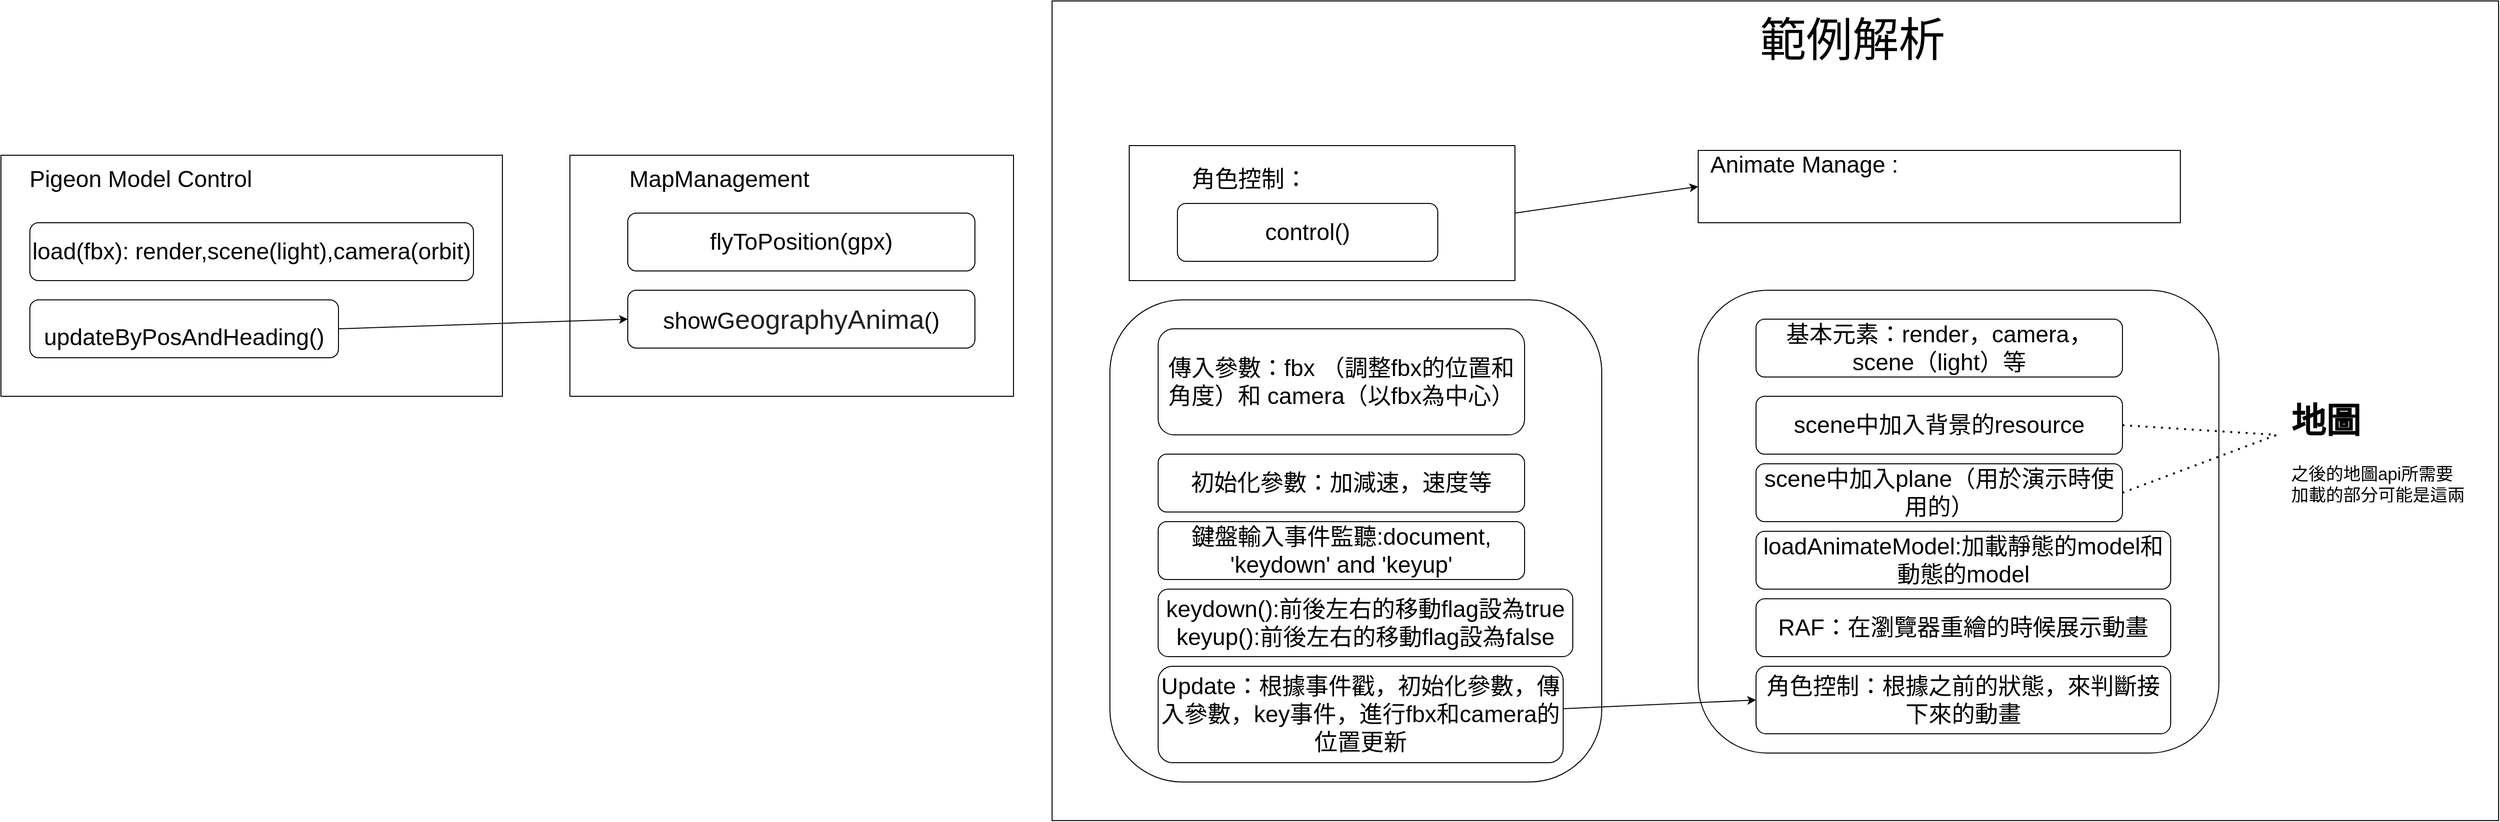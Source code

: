 <mxfile version="16.2.4" type="github">
  <diagram id="fyQrKz5auvrFIGhkpI8U" name="Page-1">
    <mxGraphModel dx="2033" dy="1726" grid="1" gridSize="10" guides="1" tooltips="1" connect="1" arrows="1" fold="1" page="1" pageScale="1" pageWidth="827" pageHeight="1169" math="0" shadow="0">
      <root>
        <mxCell id="0" />
        <mxCell id="1" parent="0" />
        <mxCell id="2-K_Tw0PUWUezouPCphK-6" value="" style="rounded=0;whiteSpace=wrap;html=1;fontSize=24;" vertex="1" parent="1">
          <mxGeometry x="950" y="-120" width="1500" height="850" as="geometry" />
        </mxCell>
        <mxCell id="6mqD8wPEJrqNIR5_obbD-1" value="" style="rounded=0;whiteSpace=wrap;html=1;" parent="1" vertex="1">
          <mxGeometry x="-140" y="40" width="520" height="250" as="geometry" />
        </mxCell>
        <mxCell id="6mqD8wPEJrqNIR5_obbD-2" value="&lt;span style=&quot;font-size: 24px&quot;&gt;Pigeon Model Control&lt;/span&gt;" style="text;html=1;strokeColor=none;fillColor=none;align=center;verticalAlign=middle;whiteSpace=wrap;rounded=0;" parent="1" vertex="1">
          <mxGeometry x="-130" y="40" width="270" height="50" as="geometry" />
        </mxCell>
        <mxCell id="6mqD8wPEJrqNIR5_obbD-3" value="" style="rounded=0;whiteSpace=wrap;html=1;fontSize=24;" parent="1" vertex="1">
          <mxGeometry x="450" y="40" width="460" height="250" as="geometry" />
        </mxCell>
        <mxCell id="6mqD8wPEJrqNIR5_obbD-4" value="&lt;font style=&quot;font-size: 24px&quot;&gt;MapManagement&lt;/font&gt;" style="text;html=1;strokeColor=none;fillColor=none;align=center;verticalAlign=middle;whiteSpace=wrap;rounded=0;" parent="1" vertex="1">
          <mxGeometry x="470" y="40" width="270" height="50" as="geometry" />
        </mxCell>
        <mxCell id="6mqD8wPEJrqNIR5_obbD-6" value="load(fbx): render,scene(light),camera(orbit)" style="rounded=1;whiteSpace=wrap;html=1;fontSize=24;" parent="1" vertex="1">
          <mxGeometry x="-110" y="110" width="460" height="60" as="geometry" />
        </mxCell>
        <mxCell id="6mqD8wPEJrqNIR5_obbD-7" value="flyToPosition(gpx)" style="rounded=1;whiteSpace=wrap;html=1;fontSize=24;" parent="1" vertex="1">
          <mxGeometry x="510" y="100" width="360" height="60" as="geometry" />
        </mxCell>
        <mxCell id="6mqD8wPEJrqNIR5_obbD-8" value="showG&lt;span style=&quot;color: rgb(32 , 33 , 36) ; font-family: inherit ; font-size: 28px ; text-align: left&quot;&gt;eographyAnima&lt;/span&gt;&lt;span&gt;()&lt;/span&gt;" style="rounded=1;whiteSpace=wrap;html=1;fontSize=24;" parent="1" vertex="1">
          <mxGeometry x="510" y="180" width="360" height="60" as="geometry" />
        </mxCell>
        <mxCell id="F0Qw645GiMkfHCu8SPl7-1" value="" style="rounded=1;whiteSpace=wrap;html=1;" parent="1" vertex="1">
          <mxGeometry x="1620" y="180" width="540" height="480" as="geometry" />
        </mxCell>
        <mxCell id="F0Qw645GiMkfHCu8SPl7-2" value="&lt;font style=&quot;font-size: 24px&quot;&gt;基本元素：render，camera，scene（light）等&lt;/font&gt;" style="rounded=1;whiteSpace=wrap;html=1;" parent="1" vertex="1">
          <mxGeometry x="1680" y="210" width="380" height="60" as="geometry" />
        </mxCell>
        <mxCell id="F0Qw645GiMkfHCu8SPl7-3" value="&lt;font style=&quot;font-size: 24px&quot;&gt;scene中加入背景的resource&lt;/font&gt;" style="rounded=1;whiteSpace=wrap;html=1;fontSize=18;" parent="1" vertex="1">
          <mxGeometry x="1680" y="290" width="380" height="60" as="geometry" />
        </mxCell>
        <mxCell id="F0Qw645GiMkfHCu8SPl7-4" value="&lt;font style=&quot;font-size: 24px&quot;&gt;scene中加入plane（用於演示時使用的）&lt;/font&gt;" style="rounded=1;whiteSpace=wrap;html=1;fontSize=18;" parent="1" vertex="1">
          <mxGeometry x="1680" y="360" width="380" height="60" as="geometry" />
        </mxCell>
        <mxCell id="F0Qw645GiMkfHCu8SPl7-7" value="" style="endArrow=none;dashed=1;html=1;dashPattern=1 3;strokeWidth=2;rounded=0;fontSize=18;exitX=1;exitY=0.5;exitDx=0;exitDy=0;" parent="1" source="F0Qw645GiMkfHCu8SPl7-3" edge="1">
          <mxGeometry width="50" height="50" relative="1" as="geometry">
            <mxPoint x="2180" y="420" as="sourcePoint" />
            <mxPoint x="2220" y="330" as="targetPoint" />
          </mxGeometry>
        </mxCell>
        <mxCell id="F0Qw645GiMkfHCu8SPl7-8" value="" style="endArrow=none;dashed=1;html=1;dashPattern=1 3;strokeWidth=2;rounded=0;fontSize=18;exitX=1;exitY=0.5;exitDx=0;exitDy=0;" parent="1" source="F0Qw645GiMkfHCu8SPl7-4" edge="1">
          <mxGeometry width="50" height="50" relative="1" as="geometry">
            <mxPoint x="2180" y="420" as="sourcePoint" />
            <mxPoint x="2220" y="330" as="targetPoint" />
          </mxGeometry>
        </mxCell>
        <mxCell id="F0Qw645GiMkfHCu8SPl7-9" value="&lt;h1&gt;地圖&lt;/h1&gt;&lt;div&gt;之後的地圖api所需要加載的部分可能是這兩個中的一個&lt;/div&gt;" style="text;html=1;strokeColor=none;fillColor=none;spacing=5;spacingTop=-20;whiteSpace=wrap;overflow=hidden;rounded=0;fontSize=18;" parent="1" vertex="1">
          <mxGeometry x="2230" y="280" width="190" height="120" as="geometry" />
        </mxCell>
        <mxCell id="F0Qw645GiMkfHCu8SPl7-10" value="&lt;font style=&quot;font-size: 24px&quot;&gt;loadAnimateModel:加載靜態的model和動態的model&lt;/font&gt;" style="rounded=1;whiteSpace=wrap;html=1;fontSize=18;" parent="1" vertex="1">
          <mxGeometry x="1680" y="430" width="430" height="60" as="geometry" />
        </mxCell>
        <mxCell id="F0Qw645GiMkfHCu8SPl7-11" value="&lt;font style=&quot;font-size: 24px&quot;&gt;RAF：在瀏覽器重繪的時候展示動畫&lt;/font&gt;" style="rounded=1;whiteSpace=wrap;html=1;fontSize=18;" parent="1" vertex="1">
          <mxGeometry x="1680" y="500" width="430" height="60" as="geometry" />
        </mxCell>
        <mxCell id="F0Qw645GiMkfHCu8SPl7-12" value="&lt;font style=&quot;font-size: 24px&quot;&gt;角色控制：根據之前的狀態，來判斷接下來的動畫&lt;/font&gt;" style="rounded=1;whiteSpace=wrap;html=1;fontSize=18;" parent="1" vertex="1">
          <mxGeometry x="1680" y="570" width="430" height="70" as="geometry" />
        </mxCell>
        <mxCell id="F0Qw645GiMkfHCu8SPl7-14" value="" style="rounded=0;whiteSpace=wrap;html=1;fontSize=18;" parent="1" vertex="1">
          <mxGeometry x="1030" y="30" width="400" height="140" as="geometry" />
        </mxCell>
        <mxCell id="F0Qw645GiMkfHCu8SPl7-15" value="&lt;font style=&quot;font-size: 24px&quot;&gt;角色控制：&lt;/font&gt;" style="text;html=1;strokeColor=none;fillColor=none;align=center;verticalAlign=middle;whiteSpace=wrap;rounded=0;fontSize=18;" parent="1" vertex="1">
          <mxGeometry x="1050" y="50" width="210" height="30" as="geometry" />
        </mxCell>
        <mxCell id="F0Qw645GiMkfHCu8SPl7-16" value="&lt;font style=&quot;font-size: 24px&quot;&gt;control()&lt;/font&gt;" style="rounded=1;whiteSpace=wrap;html=1;fontSize=18;" parent="1" vertex="1">
          <mxGeometry x="1080" y="90" width="270" height="60" as="geometry" />
        </mxCell>
        <mxCell id="F0Qw645GiMkfHCu8SPl7-17" value="" style="rounded=0;whiteSpace=wrap;html=1;fontSize=18;" parent="1" vertex="1">
          <mxGeometry x="1620" y="35" width="500" height="75" as="geometry" />
        </mxCell>
        <mxCell id="F0Qw645GiMkfHCu8SPl7-18" value="&lt;font style=&quot;font-size: 24px&quot;&gt;Animate Manage :&lt;/font&gt;" style="text;html=1;strokeColor=none;fillColor=none;align=center;verticalAlign=middle;whiteSpace=wrap;rounded=0;fontSize=18;" parent="1" vertex="1">
          <mxGeometry x="1620" y="35" width="220" height="30" as="geometry" />
        </mxCell>
        <mxCell id="F0Qw645GiMkfHCu8SPl7-19" value="" style="endArrow=classic;html=1;rounded=0;fontSize=24;exitX=1;exitY=0.5;exitDx=0;exitDy=0;entryX=0;entryY=0.5;entryDx=0;entryDy=0;" parent="1" source="F0Qw645GiMkfHCu8SPl7-14" target="F0Qw645GiMkfHCu8SPl7-17" edge="1">
          <mxGeometry width="50" height="50" relative="1" as="geometry">
            <mxPoint x="1790" y="310" as="sourcePoint" />
            <mxPoint x="1840" y="260" as="targetPoint" />
          </mxGeometry>
        </mxCell>
        <mxCell id="F0Qw645GiMkfHCu8SPl7-20" value="" style="rounded=1;whiteSpace=wrap;html=1;fontSize=24;" parent="1" vertex="1">
          <mxGeometry x="1010" y="190" width="510" height="500" as="geometry" />
        </mxCell>
        <mxCell id="F0Qw645GiMkfHCu8SPl7-21" value="初始化參數：加減速，速度等" style="rounded=1;whiteSpace=wrap;html=1;fontSize=24;" parent="1" vertex="1">
          <mxGeometry x="1060" y="350" width="380" height="60" as="geometry" />
        </mxCell>
        <mxCell id="F0Qw645GiMkfHCu8SPl7-22" value="鍵盤輸入事件監聽:document, &#39;keydown&#39; and &#39;keyup&#39;" style="rounded=1;whiteSpace=wrap;html=1;fontSize=24;" parent="1" vertex="1">
          <mxGeometry x="1060" y="420" width="380" height="60" as="geometry" />
        </mxCell>
        <mxCell id="F0Qw645GiMkfHCu8SPl7-24" value="keydown():前後左右的移動flag設為true&lt;br&gt;keyup():前後左右的移動flag設為false" style="rounded=1;whiteSpace=wrap;html=1;fontSize=24;" parent="1" vertex="1">
          <mxGeometry x="1060" y="490" width="430" height="70" as="geometry" />
        </mxCell>
        <mxCell id="2-K_Tw0PUWUezouPCphK-1" value="&lt;font style=&quot;font-size: 24px&quot;&gt;傳入參數：fbx （調整fbx的位置和角度）和 camera（以fbx為中心）&lt;/font&gt;" style="rounded=1;whiteSpace=wrap;html=1;" vertex="1" parent="1">
          <mxGeometry x="1060" y="220" width="380" height="110" as="geometry" />
        </mxCell>
        <mxCell id="2-K_Tw0PUWUezouPCphK-2" value="Update：根據事件戳，初始化參數，傳入參數，key事件，進行fbx和camera的位置更新" style="rounded=1;whiteSpace=wrap;html=1;fontSize=24;" vertex="1" parent="1">
          <mxGeometry x="1060" y="570" width="420" height="100" as="geometry" />
        </mxCell>
        <mxCell id="2-K_Tw0PUWUezouPCphK-3" value="" style="endArrow=classic;html=1;rounded=0;fontSize=24;exitX=1.001;exitY=0.44;exitDx=0;exitDy=0;exitPerimeter=0;entryX=0;entryY=0.5;entryDx=0;entryDy=0;" edge="1" parent="1" source="2-K_Tw0PUWUezouPCphK-2" target="F0Qw645GiMkfHCu8SPl7-12">
          <mxGeometry width="50" height="50" relative="1" as="geometry">
            <mxPoint x="1480" y="470" as="sourcePoint" />
            <mxPoint x="1530" y="420" as="targetPoint" />
          </mxGeometry>
        </mxCell>
        <mxCell id="2-K_Tw0PUWUezouPCphK-7" value="&lt;font style=&quot;font-size: 48px&quot;&gt;範例解析&lt;/font&gt;" style="text;html=1;strokeColor=none;fillColor=none;align=center;verticalAlign=middle;whiteSpace=wrap;rounded=0;fontSize=24;" vertex="1" parent="1">
          <mxGeometry x="1480" y="-110" width="600" height="60" as="geometry" />
        </mxCell>
        <mxCell id="2-K_Tw0PUWUezouPCphK-8" value="&lt;font style=&quot;font-size: 24px&quot;&gt;updateByPosAndHeading()&lt;/font&gt;" style="rounded=1;whiteSpace=wrap;html=1;fontSize=48;" vertex="1" parent="1">
          <mxGeometry x="-110" y="190" width="320" height="60" as="geometry" />
        </mxCell>
        <mxCell id="2-K_Tw0PUWUezouPCphK-9" value="" style="endArrow=classic;html=1;rounded=0;fontSize=24;exitX=1;exitY=0.5;exitDx=0;exitDy=0;entryX=0;entryY=0.5;entryDx=0;entryDy=0;" edge="1" parent="1" source="2-K_Tw0PUWUezouPCphK-8" target="6mqD8wPEJrqNIR5_obbD-8">
          <mxGeometry width="50" height="50" relative="1" as="geometry">
            <mxPoint x="400" y="200" as="sourcePoint" />
            <mxPoint x="450" y="150" as="targetPoint" />
          </mxGeometry>
        </mxCell>
      </root>
    </mxGraphModel>
  </diagram>
</mxfile>
